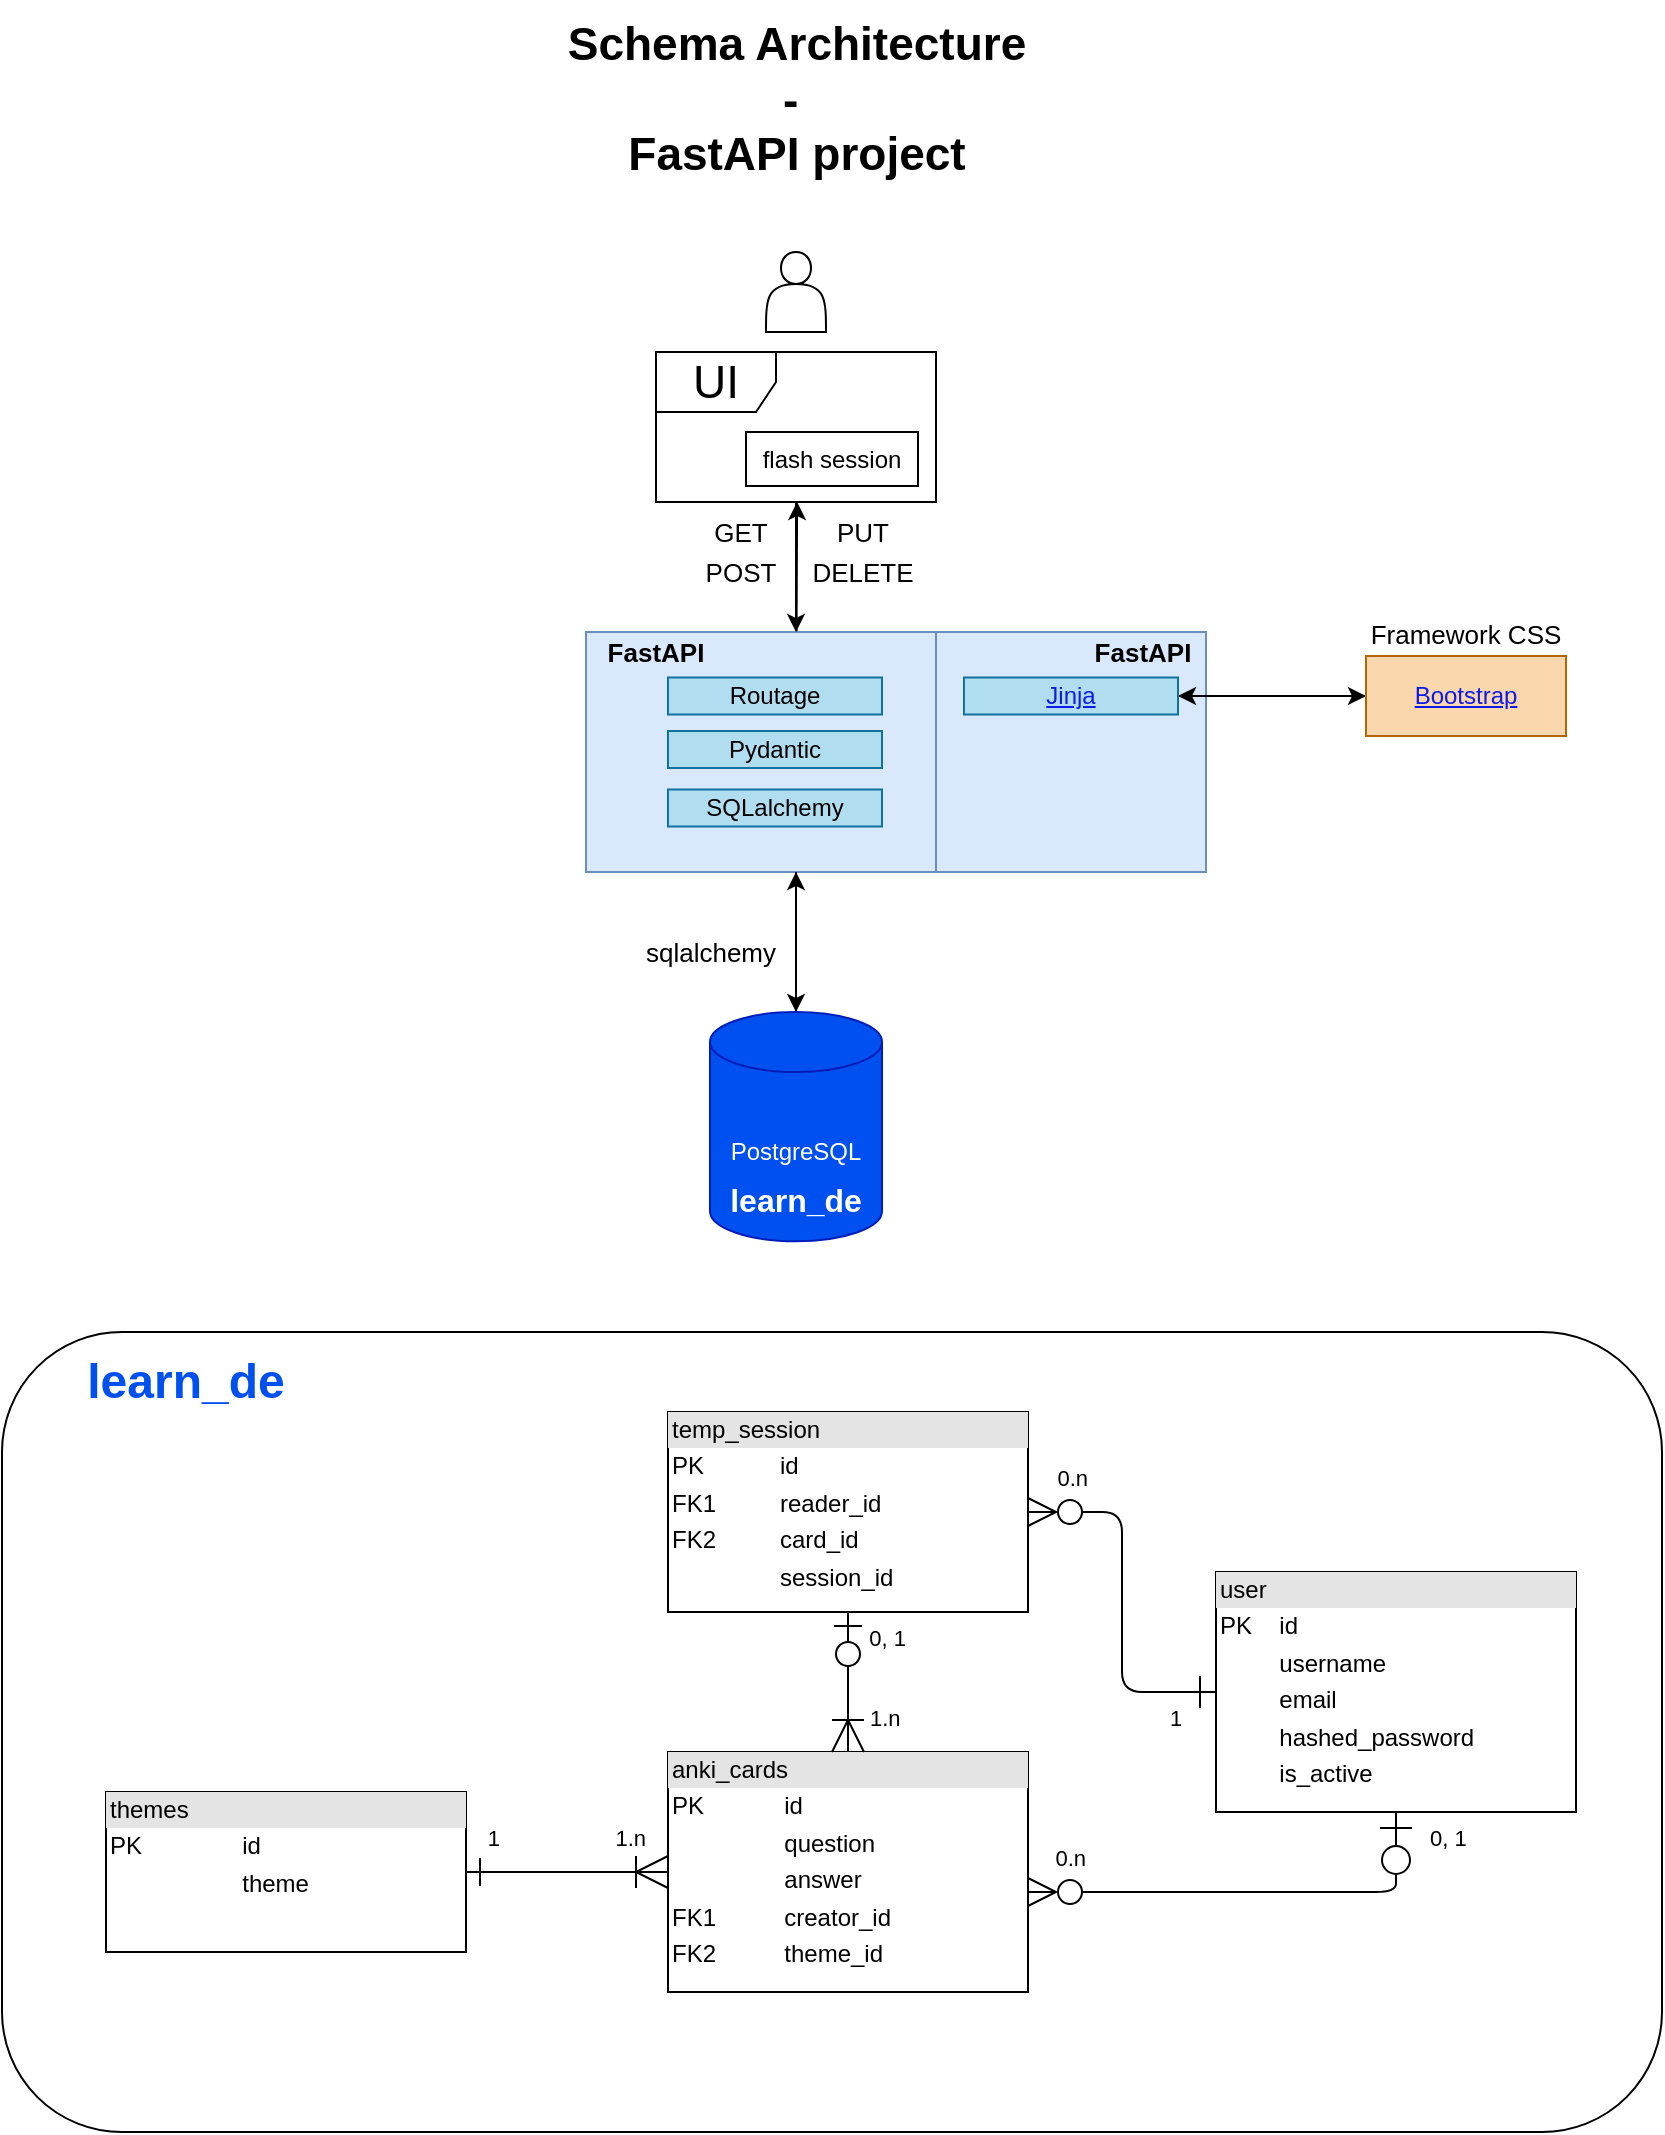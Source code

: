 <mxfile>
    <diagram id="fLsoS8FmhUDMM2FvuBvW" name="Page-1">
        <mxGraphModel dx="1561" dy="823" grid="1" gridSize="10" guides="1" tooltips="1" connect="1" arrows="1" fold="1" page="1" pageScale="1" pageWidth="850" pageHeight="1100" math="0" shadow="0">
            <root>
                <mxCell id="0"/>
                <mxCell id="1" parent="0"/>
                <mxCell id="37" style="edgeStyle=none;html=1;entryX=0.504;entryY=1;entryDx=0;entryDy=0;entryPerimeter=0;fontSize=23;" parent="1" source="9" target="31" edge="1">
                    <mxGeometry relative="1" as="geometry"/>
                </mxCell>
                <mxCell id="9" value="" style="rounded=0;whiteSpace=wrap;html=1;fillColor=#dae8fc;strokeColor=#6c8ebf;" parent="1" vertex="1">
                    <mxGeometry x="320" y="320" width="210" height="120" as="geometry"/>
                </mxCell>
                <mxCell id="10" value="" style="endArrow=classic;html=1;exitX=0.5;exitY=1;exitDx=0;exitDy=0;" parent="1" source="9" target="11" edge="1">
                    <mxGeometry width="50" height="50" relative="1" as="geometry">
                        <mxPoint x="399.5" y="330" as="sourcePoint"/>
                        <mxPoint x="425.5" y="470" as="targetPoint"/>
                    </mxGeometry>
                </mxCell>
                <mxCell id="39" style="edgeStyle=none;html=1;entryX=0.5;entryY=1;entryDx=0;entryDy=0;fontSize=23;" parent="1" source="11" target="9" edge="1">
                    <mxGeometry relative="1" as="geometry"/>
                </mxCell>
                <mxCell id="11" value="PostgreSQL" style="shape=cylinder3;whiteSpace=wrap;html=1;boundedLbl=1;backgroundOutline=1;size=15;rounded=1;fillColor=#0050ef;strokeColor=#001DBC;fontColor=#ffffff;" parent="1" vertex="1">
                    <mxGeometry x="382" y="510" width="86" height="114.67" as="geometry"/>
                </mxCell>
                <mxCell id="12" value="Schema Architecture&lt;br style=&quot;font-size: 23px;&quot;&gt;-&amp;nbsp;&lt;br style=&quot;font-size: 23px;&quot;&gt;FastAPI project" style="text;strokeColor=none;fillColor=none;html=1;fontSize=23;fontStyle=1;verticalAlign=middle;align=center;rounded=1;labelBackgroundColor=none;" parent="1" vertex="1">
                    <mxGeometry x="291" y="4" width="268" height="100" as="geometry"/>
                </mxCell>
                <mxCell id="30" value="" style="shape=actor;whiteSpace=wrap;html=1;rounded=1;labelBackgroundColor=none;fontSize=23;" parent="1" vertex="1">
                    <mxGeometry x="410" y="130" width="30" height="40" as="geometry"/>
                </mxCell>
                <mxCell id="38" style="edgeStyle=none;html=1;entryX=0.5;entryY=0;entryDx=0;entryDy=0;fontSize=23;" parent="1" source="31" target="9" edge="1">
                    <mxGeometry relative="1" as="geometry"/>
                </mxCell>
                <mxCell id="31" value="UI" style="shape=umlFrame;whiteSpace=wrap;html=1;rounded=1;labelBackgroundColor=none;fontSize=23;" parent="1" vertex="1">
                    <mxGeometry x="355" y="180" width="140" height="75" as="geometry"/>
                </mxCell>
                <mxCell id="40" value="GET" style="text;html=1;strokeColor=none;fillColor=none;align=center;verticalAlign=middle;whiteSpace=wrap;rounded=0;labelBackgroundColor=none;fontSize=13;" parent="1" vertex="1">
                    <mxGeometry x="370" y="260" width="55" height="20" as="geometry"/>
                </mxCell>
                <mxCell id="41" value="sqlalchemy" style="text;html=1;strokeColor=none;fillColor=none;align=center;verticalAlign=middle;whiteSpace=wrap;rounded=0;labelBackgroundColor=none;fontSize=13;" parent="1" vertex="1">
                    <mxGeometry x="355" y="470" width="55" height="20" as="geometry"/>
                </mxCell>
                <mxCell id="42" value="flash session" style="rounded=0;whiteSpace=wrap;html=1;" parent="1" vertex="1">
                    <mxGeometry x="400" y="220" width="86" height="27" as="geometry"/>
                </mxCell>
                <mxCell id="43" value="POST" style="text;html=1;strokeColor=none;fillColor=none;align=center;verticalAlign=middle;whiteSpace=wrap;rounded=0;labelBackgroundColor=none;fontSize=13;" parent="1" vertex="1">
                    <mxGeometry x="370" y="280" width="55" height="20" as="geometry"/>
                </mxCell>
                <mxCell id="49" value="Routage" style="rounded=0;whiteSpace=wrap;html=1;fillColor=#b1ddf0;strokeColor=#10739e;" parent="1" vertex="1">
                    <mxGeometry x="361" y="342.75" width="107" height="18.5" as="geometry"/>
                </mxCell>
                <mxCell id="53" value="Pydantic" style="rounded=0;whiteSpace=wrap;html=1;fillColor=#b1ddf0;strokeColor=#10739e;" parent="1" vertex="1">
                    <mxGeometry x="361" y="369.5" width="107" height="18.5" as="geometry"/>
                </mxCell>
                <mxCell id="54" value="SQLalchemy" style="rounded=0;whiteSpace=wrap;html=1;fillColor=#b1ddf0;strokeColor=#10739e;" parent="1" vertex="1">
                    <mxGeometry x="361" y="398.75" width="107" height="18.5" as="geometry"/>
                </mxCell>
                <mxCell id="60" value="" style="rounded=0;whiteSpace=wrap;html=1;fillColor=#dae8fc;strokeColor=#6c8ebf;" parent="1" vertex="1">
                    <mxGeometry x="495" y="320" width="135" height="120" as="geometry"/>
                </mxCell>
                <mxCell id="75" value="&lt;b&gt;FastAPI&lt;/b&gt;" style="text;html=1;strokeColor=none;fillColor=none;align=center;verticalAlign=middle;whiteSpace=wrap;rounded=0;labelBackgroundColor=none;fontSize=13;" parent="1" vertex="1">
                    <mxGeometry x="320" y="320" width="70" height="20" as="geometry"/>
                </mxCell>
                <mxCell id="44" value="&lt;span&gt;Framework CSS&lt;/span&gt;" style="text;html=1;strokeColor=none;fillColor=none;align=center;verticalAlign=middle;whiteSpace=wrap;rounded=0;labelBackgroundColor=none;fontSize=13;fontStyle=0" parent="1" vertex="1">
                    <mxGeometry x="705" y="309" width="110" height="23" as="geometry"/>
                </mxCell>
                <mxCell id="77" value="&lt;b&gt;FastAPI&lt;/b&gt;" style="text;html=1;strokeColor=none;fillColor=none;align=center;verticalAlign=middle;whiteSpace=wrap;rounded=0;labelBackgroundColor=none;fontSize=13;" parent="1" vertex="1">
                    <mxGeometry x="571" y="320" width="55" height="20" as="geometry"/>
                </mxCell>
                <mxCell id="88" value="" style="edgeStyle=none;html=1;exitX=1;exitY=0.5;exitDx=0;exitDy=0;entryX=0;entryY=0.5;entryDx=0;entryDy=0;" parent="1" source="78" target="82" edge="1">
                    <mxGeometry relative="1" as="geometry"/>
                </mxCell>
                <UserObject label="Jinja" link="https://fastapi.tiangolo.com/advanced/templates/" id="78">
                    <mxCell style="rounded=0;whiteSpace=wrap;html=1;fillColor=#b1ddf0;strokeColor=#10739e;fontStyle=4;fontColor=#0c1be9;" parent="1" vertex="1">
                        <mxGeometry x="509" y="342.75" width="107" height="18.5" as="geometry"/>
                    </mxCell>
                </UserObject>
                <mxCell id="89" style="edgeStyle=none;html=1;exitX=0;exitY=0.5;exitDx=0;exitDy=0;entryX=1;entryY=0.5;entryDx=0;entryDy=0;" parent="1" source="82" target="78" edge="1">
                    <mxGeometry relative="1" as="geometry">
                        <mxPoint x="620.0" y="350" as="targetPoint"/>
                    </mxGeometry>
                </mxCell>
                <UserObject label="Bootstrap" link="https://getbootstrap.com/" linkTarget="_blank" id="82">
                    <mxCell style="text;html=1;strokeColor=#b46504;fillColor=#fad7ac;whiteSpace=wrap;align=center;verticalAlign=middle;fontStyle=4;shadow=0;fontColor=#0c1be9;" parent="1" vertex="1">
                        <mxGeometry x="710" y="332" width="100" height="40" as="geometry"/>
                    </mxCell>
                </UserObject>
                <mxCell id="121" value="" style="rounded=1;whiteSpace=wrap;html=1;fontSize=16;fontColor=#FFFFFF;fillColor=none;fontStyle=4" parent="1" vertex="1">
                    <mxGeometry x="28" y="670" width="830" height="400" as="geometry"/>
                </mxCell>
                <mxCell id="120" value="&lt;b style=&quot;font-size: 16px;&quot;&gt;learn_de&lt;/b&gt;" style="text;html=1;strokeColor=none;fillColor=none;align=center;verticalAlign=middle;whiteSpace=wrap;rounded=0;fontColor=#FFFFFF;fontSize=16;" parent="1" vertex="1">
                    <mxGeometry x="395" y="588.67" width="60" height="30" as="geometry"/>
                </mxCell>
                <mxCell id="97" value="&lt;div style=&quot;box-sizing:border-box;width:100%;background:#e4e4e4;padding:2px;&quot;&gt;themes&lt;/div&gt;&lt;table style=&quot;width:100%;font-size:1em;&quot; cellpadding=&quot;2&quot; cellspacing=&quot;0&quot;&gt;&lt;tbody&gt;&lt;tr&gt;&lt;td&gt;PK&lt;/td&gt;&lt;td&gt;&lt;br&gt;&lt;/td&gt;&lt;td&gt;id&lt;/td&gt;&lt;td&gt;&lt;br&gt;&lt;/td&gt;&lt;/tr&gt;&lt;tr&gt;&lt;td&gt;&lt;br&gt;&lt;/td&gt;&lt;td&gt;&lt;br&gt;&lt;/td&gt;&lt;td&gt;theme&lt;/td&gt;&lt;td&gt;&lt;br&gt;&lt;/td&gt;&lt;/tr&gt;&lt;/tbody&gt;&lt;/table&gt;" style="verticalAlign=top;align=left;overflow=fill;html=1;" parent="1" vertex="1">
                    <mxGeometry x="80" y="900" width="180" height="80" as="geometry"/>
                </mxCell>
                <mxCell id="98" value="" style="endArrow=ERone;html=1;endSize=12;startArrow=ERoneToMany;startSize=14;startFill=0;edgeStyle=orthogonalEdgeStyle;exitX=0;exitY=0.5;exitDx=0;exitDy=0;entryX=1;entryY=0.5;entryDx=0;entryDy=0;endFill=0;" parent="1" source="102" target="97" edge="1">
                    <mxGeometry relative="1" as="geometry">
                        <mxPoint x="571" y="820" as="sourcePoint"/>
                        <mxPoint x="731" y="820" as="targetPoint"/>
                    </mxGeometry>
                </mxCell>
                <mxCell id="99" value="0..n" style="edgeLabel;resizable=0;html=1;align=left;verticalAlign=top;" parent="98" connectable="0" vertex="1">
                    <mxGeometry x="-1" relative="1" as="geometry"/>
                </mxCell>
                <mxCell id="100" value="1" style="edgeLabel;resizable=0;html=1;align=right;verticalAlign=top;" parent="98" connectable="0" vertex="1">
                    <mxGeometry x="1" relative="1" as="geometry">
                        <mxPoint x="17" y="-30" as="offset"/>
                    </mxGeometry>
                </mxCell>
                <mxCell id="101" value="&lt;div style=&quot;box-sizing:border-box;width:100%;background:#e4e4e4;padding:2px;&quot;&gt;temp_session&lt;/div&gt;&lt;table style=&quot;width:100%;font-size:1em;&quot; cellpadding=&quot;2&quot; cellspacing=&quot;0&quot;&gt;&lt;tbody&gt;&lt;tr&gt;&lt;td&gt;PK&lt;/td&gt;&lt;td&gt;id&lt;/td&gt;&lt;/tr&gt;&lt;tr&gt;&lt;td&gt;FK1&lt;/td&gt;&lt;td&gt;reader_id&lt;/td&gt;&lt;/tr&gt;&lt;tr&gt;&lt;td&gt;FK2&lt;/td&gt;&lt;td&gt;card_id&lt;/td&gt;&lt;/tr&gt;&lt;tr&gt;&lt;td&gt;&lt;br&gt;&lt;/td&gt;&lt;td&gt;session_id&lt;/td&gt;&lt;/tr&gt;&lt;/tbody&gt;&lt;/table&gt;" style="verticalAlign=top;align=left;overflow=fill;html=1;" parent="1" vertex="1">
                    <mxGeometry x="361" y="710" width="180" height="100" as="geometry"/>
                </mxCell>
                <mxCell id="102" value="&lt;div style=&quot;box-sizing:border-box;width:100%;background:#e4e4e4;padding:2px;&quot;&gt;anki_cards&lt;/div&gt;&lt;table style=&quot;width:100%;font-size:1em;&quot; cellpadding=&quot;2&quot; cellspacing=&quot;0&quot;&gt;&lt;tbody&gt;&lt;tr&gt;&lt;td&gt;PK&lt;/td&gt;&lt;td&gt;id&lt;/td&gt;&lt;/tr&gt;&lt;tr&gt;&lt;td&gt;&lt;br&gt;&lt;/td&gt;&lt;td&gt;question&lt;/td&gt;&lt;/tr&gt;&lt;tr&gt;&lt;td&gt;&lt;br&gt;&lt;/td&gt;&lt;td&gt;answer&lt;/td&gt;&lt;/tr&gt;&lt;tr&gt;&lt;td&gt;FK1&lt;/td&gt;&lt;td&gt;creator_id&lt;/td&gt;&lt;/tr&gt;&lt;tr&gt;&lt;td&gt;FK2&lt;/td&gt;&lt;td&gt;theme_id&lt;/td&gt;&lt;/tr&gt;&lt;/tbody&gt;&lt;/table&gt;" style="verticalAlign=top;align=left;overflow=fill;html=1;" parent="1" vertex="1">
                    <mxGeometry x="361" y="880" width="180" height="120" as="geometry"/>
                </mxCell>
                <mxCell id="103" value="&lt;div style=&quot;box-sizing:border-box;width:100%;background:#e4e4e4;padding:2px;&quot;&gt;user&lt;/div&gt;&lt;table style=&quot;width:100%;font-size:1em;&quot; cellpadding=&quot;2&quot; cellspacing=&quot;0&quot;&gt;&lt;tbody&gt;&lt;tr&gt;&lt;td&gt;PK&lt;/td&gt;&lt;td&gt;id&lt;/td&gt;&lt;/tr&gt;&lt;tr&gt;&lt;td&gt;&lt;br&gt;&lt;/td&gt;&lt;td&gt;username&lt;/td&gt;&lt;/tr&gt;&lt;tr&gt;&lt;td&gt;&lt;br&gt;&lt;/td&gt;&lt;td&gt;email&lt;/td&gt;&lt;/tr&gt;&lt;tr&gt;&lt;td&gt;&lt;br&gt;&lt;/td&gt;&lt;td&gt;hashed_password&lt;/td&gt;&lt;/tr&gt;&lt;tr&gt;&lt;td&gt;&lt;br&gt;&lt;/td&gt;&lt;td&gt;is_active&lt;/td&gt;&lt;/tr&gt;&lt;/tbody&gt;&lt;/table&gt;" style="verticalAlign=top;align=left;overflow=fill;html=1;strokeColor=default;" parent="1" vertex="1">
                    <mxGeometry x="635" y="790" width="180" height="120" as="geometry"/>
                </mxCell>
                <mxCell id="107" value="" style="endArrow=ERzeroToMany;html=1;endSize=12;startArrow=ERone;startSize=14;startFill=0;edgeStyle=orthogonalEdgeStyle;entryX=1;entryY=0.5;entryDx=0;entryDy=0;exitX=0;exitY=0.5;exitDx=0;exitDy=0;endFill=0;" parent="1" source="103" target="101" edge="1">
                    <mxGeometry relative="1" as="geometry">
                        <mxPoint x="630" y="940" as="sourcePoint"/>
                        <mxPoint x="640" y="860" as="targetPoint"/>
                    </mxGeometry>
                </mxCell>
                <mxCell id="108" value="1" style="edgeLabel;resizable=0;html=1;align=left;verticalAlign=top;strokeColor=default;" parent="107" connectable="0" vertex="1">
                    <mxGeometry x="-1" relative="1" as="geometry">
                        <mxPoint x="-25" as="offset"/>
                    </mxGeometry>
                </mxCell>
                <mxCell id="110" value="1.n" style="edgeLabel;resizable=0;html=1;align=right;verticalAlign=top;" parent="1" connectable="0" vertex="1">
                    <mxGeometry x="350" y="910" as="geometry"/>
                </mxCell>
                <mxCell id="111" value="" style="endArrow=ERzeroToOne;html=1;endSize=12;startArrow=ERoneToMany;startSize=14;startFill=0;edgeStyle=orthogonalEdgeStyle;entryX=0.5;entryY=1;entryDx=0;entryDy=0;exitX=0.5;exitY=0;exitDx=0;exitDy=0;endFill=0;" parent="1" source="102" target="101" edge="1">
                    <mxGeometry relative="1" as="geometry">
                        <mxPoint x="595" y="1017.5" as="sourcePoint"/>
                        <mxPoint x="495" y="842.5" as="targetPoint"/>
                    </mxGeometry>
                </mxCell>
                <mxCell id="112" value="1.n" style="edgeLabel;resizable=0;html=1;align=left;verticalAlign=top;strokeColor=default;" parent="111" connectable="0" vertex="1">
                    <mxGeometry x="-1" relative="1" as="geometry">
                        <mxPoint x="9" y="-30" as="offset"/>
                    </mxGeometry>
                </mxCell>
                <mxCell id="113" value="0, 1" style="edgeLabel;resizable=0;html=1;align=right;verticalAlign=top;strokeColor=default;" parent="111" connectable="0" vertex="1">
                    <mxGeometry x="1" relative="1" as="geometry">
                        <mxPoint x="29" as="offset"/>
                    </mxGeometry>
                </mxCell>
                <mxCell id="114" value="" style="endArrow=ERzeroToMany;html=1;endSize=12;startArrow=ERzeroToOne;startSize=14;startFill=0;edgeStyle=orthogonalEdgeStyle;exitX=0.5;exitY=1;exitDx=0;exitDy=0;endFill=0;" parent="1" source="103" target="102" edge="1">
                    <mxGeometry relative="1" as="geometry">
                        <mxPoint x="645" y="860" as="sourcePoint"/>
                        <mxPoint x="551" y="775" as="targetPoint"/>
                        <Array as="points">
                            <mxPoint x="725" y="950"/>
                        </Array>
                    </mxGeometry>
                </mxCell>
                <mxCell id="115" value="0, 1" style="edgeLabel;resizable=0;html=1;align=left;verticalAlign=top;strokeColor=default;" parent="114" connectable="0" vertex="1">
                    <mxGeometry x="-1" relative="1" as="geometry">
                        <mxPoint x="15" as="offset"/>
                    </mxGeometry>
                </mxCell>
                <mxCell id="116" value="0.n" style="edgeLabel;resizable=0;html=1;align=right;verticalAlign=top;strokeColor=default;" parent="114" connectable="0" vertex="1">
                    <mxGeometry x="1" relative="1" as="geometry">
                        <mxPoint x="29" y="-30" as="offset"/>
                    </mxGeometry>
                </mxCell>
                <mxCell id="122" value="&lt;span style=&quot;font-size: 24px;&quot;&gt;learn_de&lt;/span&gt;" style="text;html=1;strokeColor=none;fillColor=none;align=center;verticalAlign=middle;whiteSpace=wrap;rounded=0;fontColor=#0050ef;fontSize=24;fontStyle=1" parent="1" vertex="1">
                    <mxGeometry x="50" y="680" width="140" height="30" as="geometry"/>
                </mxCell>
                <mxCell id="123" value="PUT" style="text;html=1;strokeColor=none;fillColor=none;align=center;verticalAlign=middle;whiteSpace=wrap;rounded=0;labelBackgroundColor=none;fontSize=13;" vertex="1" parent="1">
                    <mxGeometry x="431" y="260" width="55" height="20" as="geometry"/>
                </mxCell>
                <mxCell id="124" value="DELETE" style="text;html=1;strokeColor=none;fillColor=none;align=center;verticalAlign=middle;whiteSpace=wrap;rounded=0;labelBackgroundColor=none;fontSize=13;" vertex="1" parent="1">
                    <mxGeometry x="431" y="280" width="55" height="20" as="geometry"/>
                </mxCell>
                <mxCell id="126" value="0.n" style="edgeLabel;resizable=0;html=1;align=right;verticalAlign=top;" connectable="0" vertex="1" parent="1">
                    <mxGeometry x="571" y="730" as="geometry"/>
                </mxCell>
            </root>
        </mxGraphModel>
    </diagram>
</mxfile>